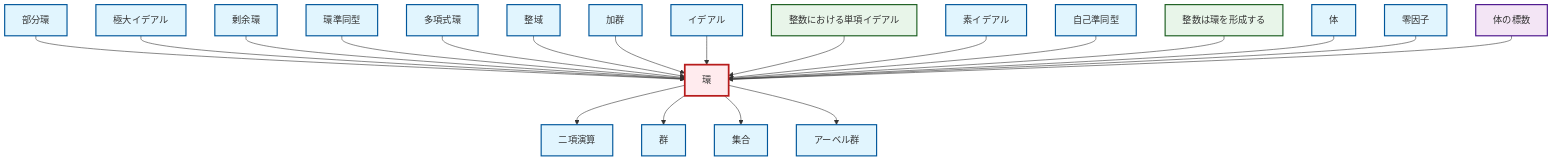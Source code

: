 graph TD
    classDef definition fill:#e1f5fe,stroke:#01579b,stroke-width:2px
    classDef theorem fill:#f3e5f5,stroke:#4a148c,stroke-width:2px
    classDef axiom fill:#fff3e0,stroke:#e65100,stroke-width:2px
    classDef example fill:#e8f5e9,stroke:#1b5e20,stroke-width:2px
    classDef current fill:#ffebee,stroke:#b71c1c,stroke-width:3px
    def-module["加群"]:::definition
    def-polynomial-ring["多項式環"]:::definition
    ex-principal-ideal["整数における単項イデアル"]:::example
    def-integral-domain["整域"]:::definition
    def-maximal-ideal["極大イデアル"]:::definition
    def-endomorphism["自己準同型"]:::definition
    def-subring["部分環"]:::definition
    def-zero-divisor["零因子"]:::definition
    def-binary-operation["二項演算"]:::definition
    def-abelian-group["アーベル群"]:::definition
    def-ring["環"]:::definition
    def-quotient-ring["剰余環"]:::definition
    def-set["集合"]:::definition
    def-field["体"]:::definition
    ex-integers-ring["整数は環を形成する"]:::example
    def-group["群"]:::definition
    thm-field-characteristic["体の標数"]:::theorem
    def-ideal["イデアル"]:::definition
    def-ring-homomorphism["環準同型"]:::definition
    def-prime-ideal["素イデアル"]:::definition
    def-ring --> def-binary-operation
    def-subring --> def-ring
    def-ring --> def-group
    def-maximal-ideal --> def-ring
    def-quotient-ring --> def-ring
    def-ring-homomorphism --> def-ring
    def-polynomial-ring --> def-ring
    def-integral-domain --> def-ring
    def-module --> def-ring
    def-ideal --> def-ring
    ex-principal-ideal --> def-ring
    def-prime-ideal --> def-ring
    def-endomorphism --> def-ring
    def-ring --> def-set
    def-ring --> def-abelian-group
    ex-integers-ring --> def-ring
    def-field --> def-ring
    def-zero-divisor --> def-ring
    thm-field-characteristic --> def-ring
    class def-ring current